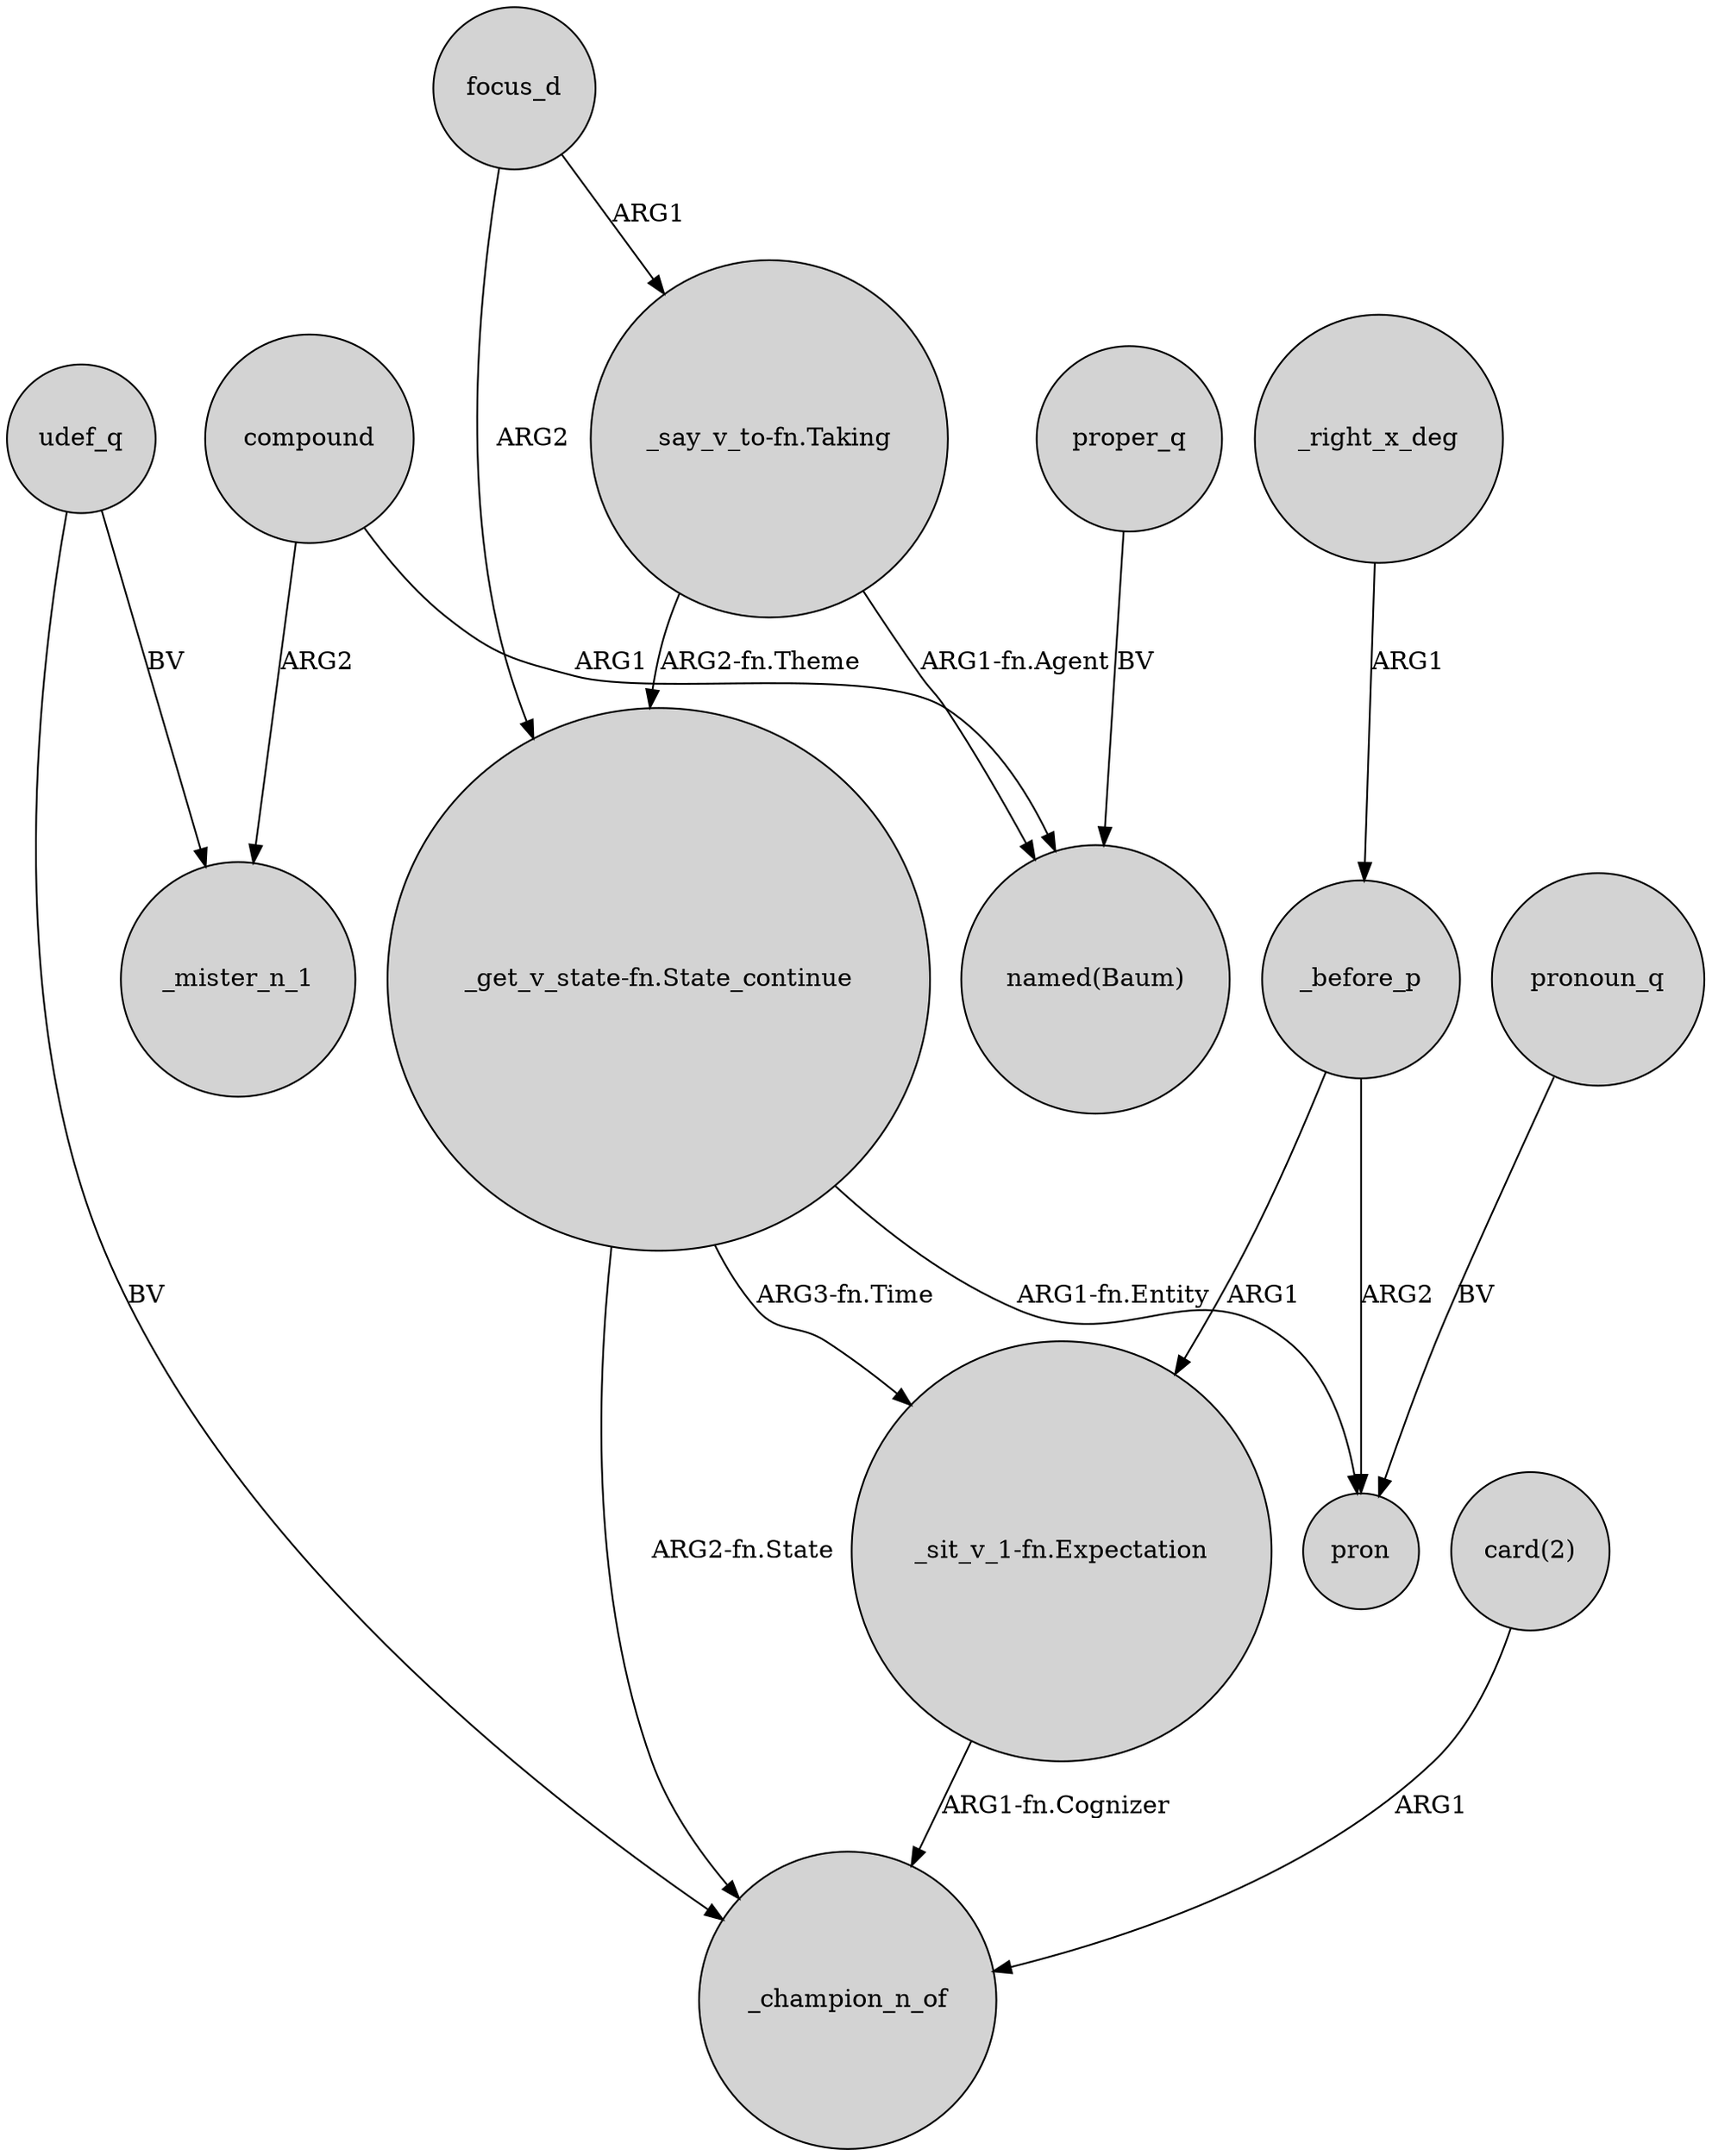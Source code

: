 digraph {
	node [shape=circle style=filled]
	_before_p -> pron [label=ARG2]
	"_get_v_state-fn.State_continue" -> "_sit_v_1-fn.Expectation" [label="ARG3-fn.Time"]
	udef_q -> _champion_n_of [label=BV]
	"_say_v_to-fn.Taking" -> "named(Baum)" [label="ARG1-fn.Agent"]
	focus_d -> "_get_v_state-fn.State_continue" [label=ARG2]
	"_say_v_to-fn.Taking" -> "_get_v_state-fn.State_continue" [label="ARG2-fn.Theme"]
	compound -> "named(Baum)" [label=ARG1]
	compound -> _mister_n_1 [label=ARG2]
	udef_q -> _mister_n_1 [label=BV]
	focus_d -> "_say_v_to-fn.Taking" [label=ARG1]
	"card(2)" -> _champion_n_of [label=ARG1]
	"_sit_v_1-fn.Expectation" -> _champion_n_of [label="ARG1-fn.Cognizer"]
	"_get_v_state-fn.State_continue" -> _champion_n_of [label="ARG2-fn.State"]
	_right_x_deg -> _before_p [label=ARG1]
	proper_q -> "named(Baum)" [label=BV]
	pronoun_q -> pron [label=BV]
	"_get_v_state-fn.State_continue" -> pron [label="ARG1-fn.Entity"]
	_before_p -> "_sit_v_1-fn.Expectation" [label=ARG1]
}
